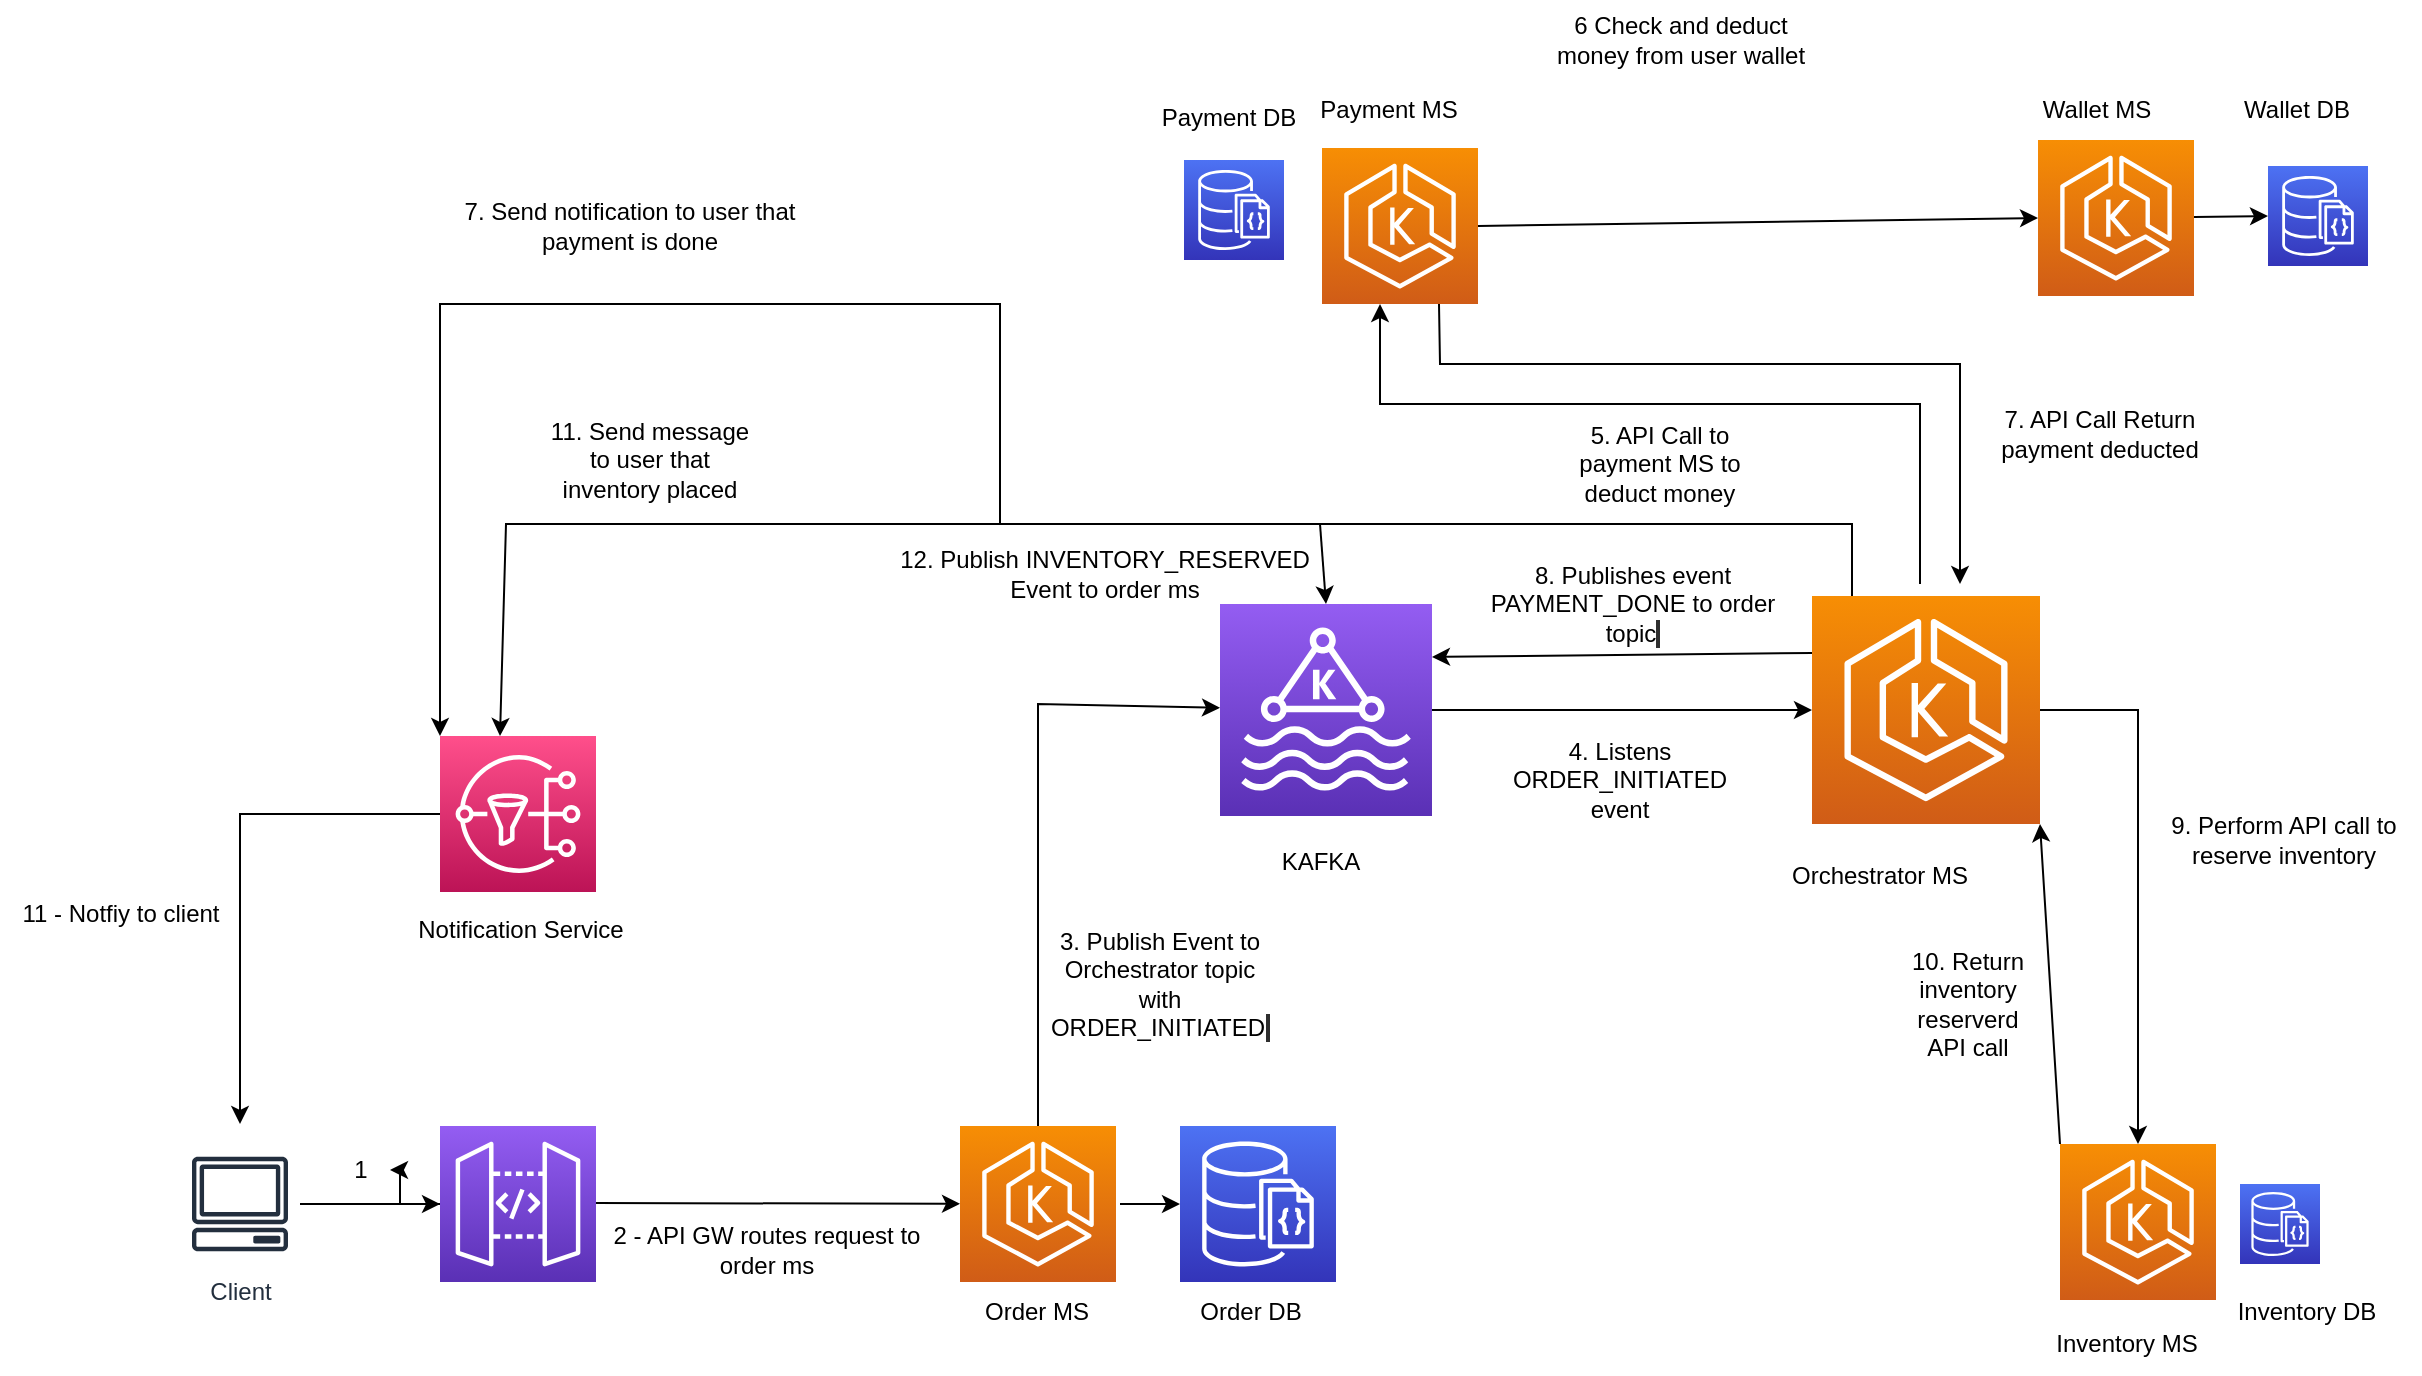 <mxfile version="22.1.2" type="device" pages="3">
  <diagram name="Success-Order" id="jOHrJ59w8RnciJAaAWkY">
    <mxGraphModel dx="1152" dy="1777" grid="1" gridSize="10" guides="1" tooltips="1" connect="1" arrows="1" fold="1" page="1" pageScale="1" pageWidth="850" pageHeight="1100" math="0" shadow="0">
      <root>
        <mxCell id="0" />
        <mxCell id="1" parent="0" />
        <mxCell id="bEi1gADJWJxezYP48ek6-1" value="Client" style="sketch=0;outlineConnect=0;fontColor=#232F3E;gradientColor=none;strokeColor=#232F3E;fillColor=#ffffff;dashed=0;verticalLabelPosition=bottom;verticalAlign=top;align=center;html=1;fontSize=12;fontStyle=0;aspect=fixed;shape=mxgraph.aws4.resourceIcon;resIcon=mxgraph.aws4.client;" parent="1" vertex="1">
          <mxGeometry x="110" y="180" width="60" height="60" as="geometry" />
        </mxCell>
        <mxCell id="bEi1gADJWJxezYP48ek6-2" value="" style="endArrow=classic;html=1;rounded=0;" parent="1" source="bEi1gADJWJxezYP48ek6-1" edge="1">
          <mxGeometry width="50" height="50" relative="1" as="geometry">
            <mxPoint x="400" y="270" as="sourcePoint" />
            <mxPoint x="240" y="210" as="targetPoint" />
          </mxGeometry>
        </mxCell>
        <mxCell id="5fn6qiYpGiU1aJGlurWJ-11" value="" style="edgeStyle=orthogonalEdgeStyle;rounded=0;orthogonalLoop=1;jettySize=auto;html=1;" parent="1" source="bEi1gADJWJxezYP48ek6-3" target="bEi1gADJWJxezYP48ek6-14" edge="1">
          <mxGeometry relative="1" as="geometry" />
        </mxCell>
        <mxCell id="bEi1gADJWJxezYP48ek6-3" value="" style="sketch=0;points=[[0,0,0],[0.25,0,0],[0.5,0,0],[0.75,0,0],[1,0,0],[0,1,0],[0.25,1,0],[0.5,1,0],[0.75,1,0],[1,1,0],[0,0.25,0],[0,0.5,0],[0,0.75,0],[1,0.25,0],[1,0.5,0],[1,0.75,0]];outlineConnect=0;fontColor=#232F3E;gradientColor=#945DF2;gradientDirection=north;fillColor=#5A30B5;strokeColor=#ffffff;dashed=0;verticalLabelPosition=bottom;verticalAlign=top;align=center;html=1;fontSize=12;fontStyle=0;aspect=fixed;shape=mxgraph.aws4.resourceIcon;resIcon=mxgraph.aws4.api_gateway;" parent="1" vertex="1">
          <mxGeometry x="240" y="171" width="78" height="78" as="geometry" />
        </mxCell>
        <mxCell id="bEi1gADJWJxezYP48ek6-4" value="" style="sketch=0;points=[[0,0,0],[0.25,0,0],[0.5,0,0],[0.75,0,0],[1,0,0],[0,1,0],[0.25,1,0],[0.5,1,0],[0.75,1,0],[1,1,0],[0,0.25,0],[0,0.5,0],[0,0.75,0],[1,0.25,0],[1,0.5,0],[1,0.75,0]];outlineConnect=0;fontColor=#232F3E;gradientColor=#F78E04;gradientDirection=north;fillColor=#D05C17;strokeColor=#ffffff;dashed=0;verticalLabelPosition=bottom;verticalAlign=top;align=center;html=1;fontSize=12;fontStyle=0;aspect=fixed;shape=mxgraph.aws4.resourceIcon;resIcon=mxgraph.aws4.eks;" parent="1" vertex="1">
          <mxGeometry x="500" y="171" width="78" height="78" as="geometry" />
        </mxCell>
        <mxCell id="bEi1gADJWJxezYP48ek6-5" value="Order MS" style="text;html=1;align=center;verticalAlign=middle;resizable=0;points=[];autosize=1;strokeColor=none;fillColor=none;" parent="1" vertex="1">
          <mxGeometry x="498" y="249" width="80" height="30" as="geometry" />
        </mxCell>
        <mxCell id="bEi1gADJWJxezYP48ek6-6" value="" style="endArrow=classic;html=1;rounded=0;" parent="1" target="bEi1gADJWJxezYP48ek6-4" edge="1">
          <mxGeometry width="50" height="50" relative="1" as="geometry">
            <mxPoint x="318" y="209.5" as="sourcePoint" />
            <mxPoint x="388" y="209.5" as="targetPoint" />
          </mxGeometry>
        </mxCell>
        <mxCell id="bEi1gADJWJxezYP48ek6-7" value="" style="sketch=0;points=[[0,0,0],[0.25,0,0],[0.5,0,0],[0.75,0,0],[1,0,0],[0,1,0],[0.25,1,0],[0.5,1,0],[0.75,1,0],[1,1,0],[0,0.25,0],[0,0.5,0],[0,0.75,0],[1,0.25,0],[1,0.5,0],[1,0.75,0]];outlineConnect=0;fontColor=#232F3E;gradientColor=#4D72F3;gradientDirection=north;fillColor=#3334B9;strokeColor=#ffffff;dashed=0;verticalLabelPosition=bottom;verticalAlign=top;align=center;html=1;fontSize=12;fontStyle=0;aspect=fixed;shape=mxgraph.aws4.resourceIcon;resIcon=mxgraph.aws4.documentdb_with_mongodb_compatibility;" parent="1" vertex="1">
          <mxGeometry x="610" y="171" width="78" height="78" as="geometry" />
        </mxCell>
        <mxCell id="bEi1gADJWJxezYP48ek6-8" value="Order DB" style="text;html=1;align=center;verticalAlign=middle;resizable=0;points=[];autosize=1;strokeColor=none;fillColor=none;" parent="1" vertex="1">
          <mxGeometry x="610" y="249" width="70" height="30" as="geometry" />
        </mxCell>
        <mxCell id="bEi1gADJWJxezYP48ek6-9" value="" style="endArrow=classic;html=1;rounded=0;" parent="1" edge="1">
          <mxGeometry width="50" height="50" relative="1" as="geometry">
            <mxPoint x="580" y="210" as="sourcePoint" />
            <mxPoint x="610" y="210" as="targetPoint" />
          </mxGeometry>
        </mxCell>
        <mxCell id="bEi1gADJWJxezYP48ek6-10" value="" style="sketch=0;points=[[0,0,0],[0.25,0,0],[0.5,0,0],[0.75,0,0],[1,0,0],[0,1,0],[0.25,1,0],[0.5,1,0],[0.75,1,0],[1,1,0],[0,0.25,0],[0,0.5,0],[0,0.75,0],[1,0.25,0],[1,0.5,0],[1,0.75,0]];outlineConnect=0;fontColor=#232F3E;gradientColor=#945DF2;gradientDirection=north;fillColor=#5A30B5;strokeColor=#ffffff;dashed=0;verticalLabelPosition=bottom;verticalAlign=top;align=center;html=1;fontSize=12;fontStyle=0;aspect=fixed;shape=mxgraph.aws4.resourceIcon;resIcon=mxgraph.aws4.managed_streaming_for_kafka;" parent="1" vertex="1">
          <mxGeometry x="630" y="-90" width="106" height="106" as="geometry" />
        </mxCell>
        <mxCell id="bEi1gADJWJxezYP48ek6-11" value="KAFKA" style="text;html=1;align=center;verticalAlign=middle;resizable=0;points=[];autosize=1;strokeColor=none;fillColor=none;" parent="1" vertex="1">
          <mxGeometry x="650" y="24" width="60" height="30" as="geometry" />
        </mxCell>
        <mxCell id="bEi1gADJWJxezYP48ek6-14" value="1" style="text;html=1;align=center;verticalAlign=middle;resizable=0;points=[];autosize=1;strokeColor=none;fillColor=none;" parent="1" vertex="1">
          <mxGeometry x="185" y="178" width="30" height="30" as="geometry" />
        </mxCell>
        <mxCell id="bEi1gADJWJxezYP48ek6-15" value="2 - API GW routes request to &lt;br&gt;order ms" style="text;html=1;align=center;verticalAlign=middle;resizable=0;points=[];autosize=1;strokeColor=none;fillColor=none;" parent="1" vertex="1">
          <mxGeometry x="313" y="213" width="180" height="40" as="geometry" />
        </mxCell>
        <mxCell id="bEi1gADJWJxezYP48ek6-16" value="" style="sketch=0;points=[[0,0,0],[0.25,0,0],[0.5,0,0],[0.75,0,0],[1,0,0],[0,1,0],[0.25,1,0],[0.5,1,0],[0.75,1,0],[1,1,0],[0,0.25,0],[0,0.5,0],[0,0.75,0],[1,0.25,0],[1,0.5,0],[1,0.75,0]];outlineConnect=0;fontColor=#232F3E;gradientColor=#F78E04;gradientDirection=north;fillColor=#D05C17;strokeColor=#ffffff;dashed=0;verticalLabelPosition=bottom;verticalAlign=top;align=center;html=1;fontSize=12;fontStyle=0;aspect=fixed;shape=mxgraph.aws4.resourceIcon;resIcon=mxgraph.aws4.eks;" parent="1" vertex="1">
          <mxGeometry x="681" y="-318" width="78" height="78" as="geometry" />
        </mxCell>
        <mxCell id="5fn6qiYpGiU1aJGlurWJ-5" value="Payment MS" style="text;html=1;align=center;verticalAlign=middle;resizable=0;points=[];autosize=1;strokeColor=none;fillColor=none;" parent="1" vertex="1">
          <mxGeometry x="669" y="-352" width="90" height="30" as="geometry" />
        </mxCell>
        <mxCell id="5fn6qiYpGiU1aJGlurWJ-6" value="" style="sketch=0;points=[[0,0,0],[0.25,0,0],[0.5,0,0],[0.75,0,0],[1,0,0],[0,1,0],[0.25,1,0],[0.5,1,0],[0.75,1,0],[1,1,0],[0,0.25,0],[0,0.5,0],[0,0.75,0],[1,0.25,0],[1,0.5,0],[1,0.75,0]];outlineConnect=0;fontColor=#232F3E;gradientColor=#4D72F3;gradientDirection=north;fillColor=#3334B9;strokeColor=#ffffff;dashed=0;verticalLabelPosition=bottom;verticalAlign=top;align=center;html=1;fontSize=12;fontStyle=0;aspect=fixed;shape=mxgraph.aws4.resourceIcon;resIcon=mxgraph.aws4.documentdb_with_mongodb_compatibility;" parent="1" vertex="1">
          <mxGeometry x="612" y="-312" width="50" height="50" as="geometry" />
        </mxCell>
        <mxCell id="5fn6qiYpGiU1aJGlurWJ-7" value="Payment DB" style="text;html=1;align=center;verticalAlign=middle;resizable=0;points=[];autosize=1;strokeColor=none;fillColor=none;" parent="1" vertex="1">
          <mxGeometry x="589" y="-348" width="90" height="30" as="geometry" />
        </mxCell>
        <mxCell id="5fn6qiYpGiU1aJGlurWJ-8" value="" style="sketch=0;points=[[0,0,0],[0.25,0,0],[0.5,0,0],[0.75,0,0],[1,0,0],[0,1,0],[0.25,1,0],[0.5,1,0],[0.75,1,0],[1,1,0],[0,0.25,0],[0,0.5,0],[0,0.75,0],[1,0.25,0],[1,0.5,0],[1,0.75,0]];outlineConnect=0;fontColor=#232F3E;gradientColor=#F78E04;gradientDirection=north;fillColor=#D05C17;strokeColor=#ffffff;dashed=0;verticalLabelPosition=bottom;verticalAlign=top;align=center;html=1;fontSize=12;fontStyle=0;aspect=fixed;shape=mxgraph.aws4.resourceIcon;resIcon=mxgraph.aws4.eks;" parent="1" vertex="1">
          <mxGeometry x="1039" y="-322" width="78" height="78" as="geometry" />
        </mxCell>
        <mxCell id="5fn6qiYpGiU1aJGlurWJ-9" value="" style="sketch=0;points=[[0,0,0],[0.25,0,0],[0.5,0,0],[0.75,0,0],[1,0,0],[0,1,0],[0.25,1,0],[0.5,1,0],[0.75,1,0],[1,1,0],[0,0.25,0],[0,0.5,0],[0,0.75,0],[1,0.25,0],[1,0.5,0],[1,0.75,0]];outlineConnect=0;fontColor=#232F3E;gradientColor=#4D72F3;gradientDirection=north;fillColor=#3334B9;strokeColor=#ffffff;dashed=0;verticalLabelPosition=bottom;verticalAlign=top;align=center;html=1;fontSize=12;fontStyle=0;aspect=fixed;shape=mxgraph.aws4.resourceIcon;resIcon=mxgraph.aws4.documentdb_with_mongodb_compatibility;" parent="1" vertex="1">
          <mxGeometry x="1154" y="-309" width="50" height="50" as="geometry" />
        </mxCell>
        <mxCell id="5fn6qiYpGiU1aJGlurWJ-10" value="Wallet MS" style="text;html=1;align=center;verticalAlign=middle;resizable=0;points=[];autosize=1;strokeColor=none;fillColor=none;" parent="1" vertex="1">
          <mxGeometry x="1028" y="-352" width="80" height="30" as="geometry" />
        </mxCell>
        <mxCell id="5fn6qiYpGiU1aJGlurWJ-13" value="Wallet DB" style="text;html=1;align=center;verticalAlign=middle;resizable=0;points=[];autosize=1;strokeColor=none;fillColor=none;" parent="1" vertex="1">
          <mxGeometry x="1128" y="-352" width="80" height="30" as="geometry" />
        </mxCell>
        <mxCell id="5fn6qiYpGiU1aJGlurWJ-14" value="" style="endArrow=classic;html=1;rounded=0;entryX=0;entryY=0.5;entryDx=0;entryDy=0;entryPerimeter=0;" parent="1" source="5fn6qiYpGiU1aJGlurWJ-8" target="5fn6qiYpGiU1aJGlurWJ-9" edge="1">
          <mxGeometry width="50" height="50" relative="1" as="geometry">
            <mxPoint x="664" y="-121" as="sourcePoint" />
            <mxPoint x="634" y="-60" as="targetPoint" />
            <Array as="points" />
          </mxGeometry>
        </mxCell>
        <mxCell id="5fn6qiYpGiU1aJGlurWJ-15" value="6 Check and deduct &lt;br&gt;money from user wallet" style="text;html=1;align=center;verticalAlign=middle;resizable=0;points=[];autosize=1;strokeColor=none;fillColor=none;" parent="1" vertex="1">
          <mxGeometry x="785" y="-392" width="150" height="40" as="geometry" />
        </mxCell>
        <mxCell id="5fn6qiYpGiU1aJGlurWJ-21" value="" style="sketch=0;points=[[0,0,0],[0.25,0,0],[0.5,0,0],[0.75,0,0],[1,0,0],[0,1,0],[0.25,1,0],[0.5,1,0],[0.75,1,0],[1,1,0],[0,0.25,0],[0,0.5,0],[0,0.75,0],[1,0.25,0],[1,0.5,0],[1,0.75,0]];outlineConnect=0;fontColor=#232F3E;gradientColor=#F78E04;gradientDirection=north;fillColor=#D05C17;strokeColor=#ffffff;dashed=0;verticalLabelPosition=bottom;verticalAlign=top;align=center;html=1;fontSize=12;fontStyle=0;aspect=fixed;shape=mxgraph.aws4.resourceIcon;resIcon=mxgraph.aws4.eks;" parent="1" vertex="1">
          <mxGeometry x="1050" y="180" width="78" height="78" as="geometry" />
        </mxCell>
        <mxCell id="5fn6qiYpGiU1aJGlurWJ-22" value="" style="sketch=0;points=[[0,0,0],[0.25,0,0],[0.5,0,0],[0.75,0,0],[1,0,0],[0,1,0],[0.25,1,0],[0.5,1,0],[0.75,1,0],[1,1,0],[0,0.25,0],[0,0.5,0],[0,0.75,0],[1,0.25,0],[1,0.5,0],[1,0.75,0]];outlineConnect=0;fontColor=#232F3E;gradientColor=#4D72F3;gradientDirection=north;fillColor=#3334B9;strokeColor=#ffffff;dashed=0;verticalLabelPosition=bottom;verticalAlign=top;align=center;html=1;fontSize=12;fontStyle=0;aspect=fixed;shape=mxgraph.aws4.resourceIcon;resIcon=mxgraph.aws4.documentdb_with_mongodb_compatibility;" parent="1" vertex="1">
          <mxGeometry x="1140" y="200" width="40" height="40" as="geometry" />
        </mxCell>
        <mxCell id="5fn6qiYpGiU1aJGlurWJ-23" value="Inventory MS" style="text;html=1;align=center;verticalAlign=middle;resizable=0;points=[];autosize=1;strokeColor=none;fillColor=none;" parent="1" vertex="1">
          <mxGeometry x="1038" y="265" width="90" height="30" as="geometry" />
        </mxCell>
        <mxCell id="5fn6qiYpGiU1aJGlurWJ-24" value="Inventory DB" style="text;html=1;align=center;verticalAlign=middle;resizable=0;points=[];autosize=1;strokeColor=none;fillColor=none;" parent="1" vertex="1">
          <mxGeometry x="1128" y="249" width="90" height="30" as="geometry" />
        </mxCell>
        <mxCell id="5fn6qiYpGiU1aJGlurWJ-29" value="" style="endArrow=classic;html=1;rounded=0;exitX=0.5;exitY=0;exitDx=0;exitDy=0;exitPerimeter=0;" parent="1" source="bEi1gADJWJxezYP48ek6-4" target="bEi1gADJWJxezYP48ek6-10" edge="1">
          <mxGeometry width="50" height="50" relative="1" as="geometry">
            <mxPoint x="560" y="150" as="sourcePoint" />
            <mxPoint x="900" y="210" as="targetPoint" />
            <Array as="points">
              <mxPoint x="539" y="150" />
              <mxPoint x="539" y="-40" />
            </Array>
          </mxGeometry>
        </mxCell>
        <mxCell id="5fn6qiYpGiU1aJGlurWJ-33" value="" style="sketch=0;points=[[0,0,0],[0.25,0,0],[0.5,0,0],[0.75,0,0],[1,0,0],[0,1,0],[0.25,1,0],[0.5,1,0],[0.75,1,0],[1,1,0],[0,0.25,0],[0,0.5,0],[0,0.75,0],[1,0.25,0],[1,0.5,0],[1,0.75,0]];outlineConnect=0;fontColor=#232F3E;gradientColor=#FF4F8B;gradientDirection=north;fillColor=#BC1356;strokeColor=#ffffff;dashed=0;verticalLabelPosition=bottom;verticalAlign=top;align=center;html=1;fontSize=12;fontStyle=0;aspect=fixed;shape=mxgraph.aws4.resourceIcon;resIcon=mxgraph.aws4.sns;" parent="1" vertex="1">
          <mxGeometry x="240" y="-24" width="78" height="78" as="geometry" />
        </mxCell>
        <mxCell id="5fn6qiYpGiU1aJGlurWJ-34" value="Notification Service" style="text;html=1;align=center;verticalAlign=middle;resizable=0;points=[];autosize=1;strokeColor=none;fillColor=none;" parent="1" vertex="1">
          <mxGeometry x="215" y="58" width="130" height="30" as="geometry" />
        </mxCell>
        <mxCell id="5fn6qiYpGiU1aJGlurWJ-37" value="" style="endArrow=classic;html=1;rounded=0;exitX=0;exitY=0.5;exitDx=0;exitDy=0;exitPerimeter=0;" parent="1" source="5fn6qiYpGiU1aJGlurWJ-33" edge="1">
          <mxGeometry width="50" height="50" relative="1" as="geometry">
            <mxPoint x="140" y="10" as="sourcePoint" />
            <mxPoint x="140" y="170" as="targetPoint" />
            <Array as="points">
              <mxPoint x="140" y="15" />
            </Array>
          </mxGeometry>
        </mxCell>
        <mxCell id="5fn6qiYpGiU1aJGlurWJ-38" value="11 - Notfiy to client&lt;br&gt;" style="text;html=1;align=center;verticalAlign=middle;resizable=0;points=[];autosize=1;strokeColor=none;fillColor=none;" parent="1" vertex="1">
          <mxGeometry x="20" y="50" width="120" height="30" as="geometry" />
        </mxCell>
        <mxCell id="x4DwQbZfBk4stiQnrzmI-3" value="" style="sketch=0;points=[[0,0,0],[0.25,0,0],[0.5,0,0],[0.75,0,0],[1,0,0],[0,1,0],[0.25,1,0],[0.5,1,0],[0.75,1,0],[1,1,0],[0,0.25,0],[0,0.5,0],[0,0.75,0],[1,0.25,0],[1,0.5,0],[1,0.75,0]];outlineConnect=0;fontColor=#232F3E;gradientColor=#F78E04;gradientDirection=north;fillColor=#D05C17;strokeColor=#ffffff;dashed=0;verticalLabelPosition=bottom;verticalAlign=top;align=center;html=1;fontSize=12;fontStyle=0;aspect=fixed;shape=mxgraph.aws4.resourceIcon;resIcon=mxgraph.aws4.eks;" vertex="1" parent="1">
          <mxGeometry x="926" y="-94" width="114" height="114" as="geometry" />
        </mxCell>
        <mxCell id="x4DwQbZfBk4stiQnrzmI-4" value="Orchestrator MS" style="text;html=1;strokeColor=none;fillColor=none;align=center;verticalAlign=middle;whiteSpace=wrap;rounded=0;" vertex="1" parent="1">
          <mxGeometry x="910" y="30" width="100" height="32" as="geometry" />
        </mxCell>
        <mxCell id="x4DwQbZfBk4stiQnrzmI-5" value="3. Publish Event to Orchestrator topic with ORDER_INITIATED&lt;span style=&quot;background-color:#2f2f2f;padding:0px 0px 0px 2px;&quot;&gt;&lt;/span&gt;" style="text;html=1;strokeColor=none;fillColor=none;align=center;verticalAlign=middle;whiteSpace=wrap;rounded=0;" vertex="1" parent="1">
          <mxGeometry x="540" y="70" width="120" height="60" as="geometry" />
        </mxCell>
        <mxCell id="xbSgMx-EkD6geYAjIFCi-1" value="4. Listens ORDER_INITIATED event" style="text;html=1;strokeColor=none;fillColor=none;align=center;verticalAlign=middle;whiteSpace=wrap;rounded=0;" vertex="1" parent="1">
          <mxGeometry x="800" y="-17" width="60" height="30" as="geometry" />
        </mxCell>
        <mxCell id="xbSgMx-EkD6geYAjIFCi-2" value="" style="endArrow=classic;html=1;rounded=0;entryX=0;entryY=0.5;entryDx=0;entryDy=0;entryPerimeter=0;exitX=1;exitY=0.5;exitDx=0;exitDy=0;exitPerimeter=0;" edge="1" parent="1" source="bEi1gADJWJxezYP48ek6-10" target="x4DwQbZfBk4stiQnrzmI-3">
          <mxGeometry width="50" height="50" relative="1" as="geometry">
            <mxPoint x="670" y="80" as="sourcePoint" />
            <mxPoint x="720" y="30" as="targetPoint" />
          </mxGeometry>
        </mxCell>
        <mxCell id="Rw8sxvlpLUgVmBbJAqTi-1" value="" style="endArrow=classic;html=1;rounded=0;entryX=0.5;entryY=1;entryDx=0;entryDy=0;entryPerimeter=0;" edge="1" parent="1">
          <mxGeometry width="50" height="50" relative="1" as="geometry">
            <mxPoint x="980" y="-100" as="sourcePoint" />
            <mxPoint x="710" y="-240" as="targetPoint" />
            <Array as="points">
              <mxPoint x="980" y="-190" />
              <mxPoint x="710" y="-190" />
            </Array>
          </mxGeometry>
        </mxCell>
        <mxCell id="Rw8sxvlpLUgVmBbJAqTi-2" value="5. API Call to payment MS to deduct money" style="text;html=1;strokeColor=none;fillColor=none;align=center;verticalAlign=middle;whiteSpace=wrap;rounded=0;" vertex="1" parent="1">
          <mxGeometry x="790" y="-180" width="120" height="40" as="geometry" />
        </mxCell>
        <mxCell id="Rw8sxvlpLUgVmBbJAqTi-3" value="" style="endArrow=classic;html=1;rounded=0;entryX=0;entryY=0.5;entryDx=0;entryDy=0;entryPerimeter=0;exitX=1;exitY=0.5;exitDx=0;exitDy=0;exitPerimeter=0;" edge="1" parent="1" source="bEi1gADJWJxezYP48ek6-16" target="5fn6qiYpGiU1aJGlurWJ-8">
          <mxGeometry width="50" height="50" relative="1" as="geometry">
            <mxPoint x="670" y="-50" as="sourcePoint" />
            <mxPoint x="720" y="-100" as="targetPoint" />
          </mxGeometry>
        </mxCell>
        <mxCell id="Rw8sxvlpLUgVmBbJAqTi-4" value="" style="endArrow=classic;html=1;rounded=0;exitX=0.75;exitY=1;exitDx=0;exitDy=0;exitPerimeter=0;" edge="1" parent="1" source="bEi1gADJWJxezYP48ek6-16">
          <mxGeometry width="50" height="50" relative="1" as="geometry">
            <mxPoint x="670" y="-50" as="sourcePoint" />
            <mxPoint x="1000" y="-100" as="targetPoint" />
            <Array as="points">
              <mxPoint x="740" y="-210" />
              <mxPoint x="1000" y="-210" />
            </Array>
          </mxGeometry>
        </mxCell>
        <mxCell id="Rw8sxvlpLUgVmBbJAqTi-5" value="7. API Call Return payment deducted" style="text;html=1;strokeColor=none;fillColor=none;align=center;verticalAlign=middle;whiteSpace=wrap;rounded=0;" vertex="1" parent="1">
          <mxGeometry x="1010" y="-190" width="120" height="30" as="geometry" />
        </mxCell>
        <mxCell id="Rw8sxvlpLUgVmBbJAqTi-6" value="" style="endArrow=classic;html=1;rounded=0;exitX=0;exitY=0.25;exitDx=0;exitDy=0;exitPerimeter=0;entryX=1;entryY=0.25;entryDx=0;entryDy=0;entryPerimeter=0;" edge="1" parent="1" source="x4DwQbZfBk4stiQnrzmI-3" target="bEi1gADJWJxezYP48ek6-10">
          <mxGeometry width="50" height="50" relative="1" as="geometry">
            <mxPoint x="670" y="-50" as="sourcePoint" />
            <mxPoint x="720" y="-100" as="targetPoint" />
          </mxGeometry>
        </mxCell>
        <mxCell id="Rw8sxvlpLUgVmBbJAqTi-7" value="8. Publishes event PAYMENT_DONE to order topic&lt;span style=&quot;background-color:#2f2f2f;padding:0px 0px 0px 2px;&quot;&gt;&lt;/span&gt;" style="text;html=1;strokeColor=none;fillColor=none;align=center;verticalAlign=middle;whiteSpace=wrap;rounded=0;" vertex="1" parent="1">
          <mxGeometry x="751" y="-110" width="171" height="40" as="geometry" />
        </mxCell>
        <mxCell id="Rw8sxvlpLUgVmBbJAqTi-8" value="" style="endArrow=classic;html=1;rounded=0;entryX=0.5;entryY=0;entryDx=0;entryDy=0;entryPerimeter=0;exitX=1;exitY=0.5;exitDx=0;exitDy=0;exitPerimeter=0;" edge="1" parent="1" source="x4DwQbZfBk4stiQnrzmI-3" target="5fn6qiYpGiU1aJGlurWJ-21">
          <mxGeometry width="50" height="50" relative="1" as="geometry">
            <mxPoint x="670" y="-50" as="sourcePoint" />
            <mxPoint x="720" y="-100" as="targetPoint" />
            <Array as="points">
              <mxPoint x="1089" y="-37" />
            </Array>
          </mxGeometry>
        </mxCell>
        <mxCell id="Rw8sxvlpLUgVmBbJAqTi-9" value="9. Perform API call to reserve inventory" style="text;html=1;strokeColor=none;fillColor=none;align=center;verticalAlign=middle;whiteSpace=wrap;rounded=0;" vertex="1" parent="1">
          <mxGeometry x="1094" y="16" width="136" height="24" as="geometry" />
        </mxCell>
        <mxCell id="Rw8sxvlpLUgVmBbJAqTi-10" value="" style="endArrow=classic;html=1;rounded=0;entryX=1;entryY=1;entryDx=0;entryDy=0;entryPerimeter=0;exitX=0;exitY=0;exitDx=0;exitDy=0;exitPerimeter=0;" edge="1" parent="1" source="5fn6qiYpGiU1aJGlurWJ-21" target="x4DwQbZfBk4stiQnrzmI-3">
          <mxGeometry width="50" height="50" relative="1" as="geometry">
            <mxPoint x="670" y="80" as="sourcePoint" />
            <mxPoint x="720" y="30" as="targetPoint" />
          </mxGeometry>
        </mxCell>
        <mxCell id="Rw8sxvlpLUgVmBbJAqTi-11" value="10. Return inventory reserverd API call" style="text;html=1;strokeColor=none;fillColor=none;align=center;verticalAlign=middle;whiteSpace=wrap;rounded=0;" vertex="1" parent="1">
          <mxGeometry x="968" y="90" width="72" height="40" as="geometry" />
        </mxCell>
        <mxCell id="Rw8sxvlpLUgVmBbJAqTi-12" value="" style="endArrow=classic;html=1;rounded=0;entryX=0.5;entryY=0;entryDx=0;entryDy=0;entryPerimeter=0;" edge="1" parent="1">
          <mxGeometry width="50" height="50" relative="1" as="geometry">
            <mxPoint x="946" y="-94" as="sourcePoint" />
            <mxPoint x="270" y="-24" as="targetPoint" />
            <Array as="points">
              <mxPoint x="946" y="-130" />
              <mxPoint x="273" y="-130" />
            </Array>
          </mxGeometry>
        </mxCell>
        <mxCell id="Rw8sxvlpLUgVmBbJAqTi-13" value="11. Send message to user that inventory placed" style="text;html=1;strokeColor=none;fillColor=none;align=center;verticalAlign=middle;whiteSpace=wrap;rounded=0;" vertex="1" parent="1">
          <mxGeometry x="290" y="-175" width="110" height="25" as="geometry" />
        </mxCell>
        <mxCell id="Rw8sxvlpLUgVmBbJAqTi-14" value="" style="endArrow=classic;html=1;rounded=0;entryX=0.5;entryY=0;entryDx=0;entryDy=0;entryPerimeter=0;" edge="1" parent="1" target="bEi1gADJWJxezYP48ek6-10">
          <mxGeometry width="50" height="50" relative="1" as="geometry">
            <mxPoint x="680" y="-130" as="sourcePoint" />
            <mxPoint x="720" y="-100" as="targetPoint" />
          </mxGeometry>
        </mxCell>
        <mxCell id="Rw8sxvlpLUgVmBbJAqTi-16" value="12. Publish INVENTORY_RESERVED Event to order ms" style="text;html=1;strokeColor=none;fillColor=none;align=center;verticalAlign=middle;whiteSpace=wrap;rounded=0;" vertex="1" parent="1">
          <mxGeometry x="468" y="-120" width="209" height="30" as="geometry" />
        </mxCell>
        <mxCell id="Rw8sxvlpLUgVmBbJAqTi-17" value="" style="endArrow=classic;html=1;rounded=0;entryX=0;entryY=0;entryDx=0;entryDy=0;entryPerimeter=0;" edge="1" parent="1" target="5fn6qiYpGiU1aJGlurWJ-33">
          <mxGeometry width="50" height="50" relative="1" as="geometry">
            <mxPoint x="520" y="-130" as="sourcePoint" />
            <mxPoint x="240" y="-240" as="targetPoint" />
            <Array as="points">
              <mxPoint x="520" y="-240" />
              <mxPoint x="240" y="-240" />
            </Array>
          </mxGeometry>
        </mxCell>
        <mxCell id="Rw8sxvlpLUgVmBbJAqTi-18" value="7. Send notification to user that payment is done" style="text;html=1;strokeColor=none;fillColor=none;align=center;verticalAlign=middle;whiteSpace=wrap;rounded=0;" vertex="1" parent="1">
          <mxGeometry x="240" y="-289" width="190" height="19" as="geometry" />
        </mxCell>
      </root>
    </mxGraphModel>
  </diagram>
  <diagram id="3eZo6JG8NpKzH0ZA-8li" name="Insufficient_Fund">
    <mxGraphModel dx="1152" dy="1777" grid="1" gridSize="10" guides="1" tooltips="1" connect="1" arrows="1" fold="1" page="1" pageScale="1" pageWidth="850" pageHeight="1100" math="0" shadow="0">
      <root>
        <mxCell id="0" />
        <mxCell id="1" parent="0" />
        <mxCell id="q1lHtOcSVuXNYZ5RDWTz-1" value="Client" style="outlineConnect=0;fontColor=#232F3E;gradientColor=none;strokeColor=#232F3E;fillColor=#ffffff;dashed=0;verticalLabelPosition=bottom;verticalAlign=top;align=center;html=1;fontSize=12;fontStyle=0;aspect=fixed;shape=mxgraph.aws4.resourceIcon;resIcon=mxgraph.aws4.client;rounded=1;" parent="1" vertex="1">
          <mxGeometry x="110" y="180" width="60" height="60" as="geometry" />
        </mxCell>
        <mxCell id="q1lHtOcSVuXNYZ5RDWTz-2" value="" style="endArrow=classic;html=1;rounded=1;" parent="1" source="q1lHtOcSVuXNYZ5RDWTz-1" edge="1">
          <mxGeometry width="50" height="50" relative="1" as="geometry">
            <mxPoint x="400" y="270" as="sourcePoint" />
            <mxPoint x="240" y="210" as="targetPoint" />
          </mxGeometry>
        </mxCell>
        <mxCell id="q1lHtOcSVuXNYZ5RDWTz-3" value="" style="edgeStyle=orthogonalEdgeStyle;rounded=1;orthogonalLoop=1;jettySize=auto;html=1;" parent="1" source="q1lHtOcSVuXNYZ5RDWTz-4" target="q1lHtOcSVuXNYZ5RDWTz-15" edge="1">
          <mxGeometry relative="1" as="geometry" />
        </mxCell>
        <mxCell id="q1lHtOcSVuXNYZ5RDWTz-4" value="" style="points=[[0,0,0],[0.25,0,0],[0.5,0,0],[0.75,0,0],[1,0,0],[0,1,0],[0.25,1,0],[0.5,1,0],[0.75,1,0],[1,1,0],[0,0.25,0],[0,0.5,0],[0,0.75,0],[1,0.25,0],[1,0.5,0],[1,0.75,0]];outlineConnect=0;fontColor=#232F3E;gradientColor=#945DF2;gradientDirection=north;fillColor=#5A30B5;strokeColor=#ffffff;dashed=0;verticalLabelPosition=bottom;verticalAlign=top;align=center;html=1;fontSize=12;fontStyle=0;aspect=fixed;shape=mxgraph.aws4.resourceIcon;resIcon=mxgraph.aws4.api_gateway;rounded=1;" parent="1" vertex="1">
          <mxGeometry x="240" y="171" width="78" height="78" as="geometry" />
        </mxCell>
        <mxCell id="q1lHtOcSVuXNYZ5RDWTz-5" value="" style="points=[[0,0,0],[0.25,0,0],[0.5,0,0],[0.75,0,0],[1,0,0],[0,1,0],[0.25,1,0],[0.5,1,0],[0.75,1,0],[1,1,0],[0,0.25,0],[0,0.5,0],[0,0.75,0],[1,0.25,0],[1,0.5,0],[1,0.75,0]];outlineConnect=0;fontColor=#232F3E;gradientColor=#F78E04;gradientDirection=north;fillColor=#D05C17;strokeColor=#ffffff;dashed=0;verticalLabelPosition=bottom;verticalAlign=top;align=center;html=1;fontSize=12;fontStyle=0;aspect=fixed;shape=mxgraph.aws4.resourceIcon;resIcon=mxgraph.aws4.eks;rounded=1;" parent="1" vertex="1">
          <mxGeometry x="500" y="171" width="78" height="78" as="geometry" />
        </mxCell>
        <mxCell id="q1lHtOcSVuXNYZ5RDWTz-6" value="Order MS" style="text;html=1;align=center;verticalAlign=middle;resizable=0;points=[];autosize=1;strokeColor=none;fillColor=none;rounded=1;" parent="1" vertex="1">
          <mxGeometry x="498" y="249" width="80" height="30" as="geometry" />
        </mxCell>
        <mxCell id="q1lHtOcSVuXNYZ5RDWTz-7" value="" style="endArrow=classic;html=1;rounded=1;" parent="1" target="q1lHtOcSVuXNYZ5RDWTz-5" edge="1">
          <mxGeometry width="50" height="50" relative="1" as="geometry">
            <mxPoint x="318" y="209.5" as="sourcePoint" />
            <mxPoint x="388" y="209.5" as="targetPoint" />
          </mxGeometry>
        </mxCell>
        <mxCell id="q1lHtOcSVuXNYZ5RDWTz-8" value="" style="points=[[0,0,0],[0.25,0,0],[0.5,0,0],[0.75,0,0],[1,0,0],[0,1,0],[0.25,1,0],[0.5,1,0],[0.75,1,0],[1,1,0],[0,0.25,0],[0,0.5,0],[0,0.75,0],[1,0.25,0],[1,0.5,0],[1,0.75,0]];outlineConnect=0;fontColor=#232F3E;gradientColor=#4D72F3;gradientDirection=north;fillColor=#3334B9;strokeColor=#ffffff;dashed=0;verticalLabelPosition=bottom;verticalAlign=top;align=center;html=1;fontSize=12;fontStyle=0;aspect=fixed;shape=mxgraph.aws4.resourceIcon;resIcon=mxgraph.aws4.documentdb_with_mongodb_compatibility;rounded=1;" parent="1" vertex="1">
          <mxGeometry x="610" y="171" width="78" height="78" as="geometry" />
        </mxCell>
        <mxCell id="q1lHtOcSVuXNYZ5RDWTz-9" value="Order DB" style="text;html=1;align=center;verticalAlign=middle;resizable=0;points=[];autosize=1;strokeColor=none;fillColor=none;rounded=1;" parent="1" vertex="1">
          <mxGeometry x="610" y="249" width="70" height="30" as="geometry" />
        </mxCell>
        <mxCell id="q1lHtOcSVuXNYZ5RDWTz-10" value="" style="endArrow=classic;html=1;rounded=1;" parent="1" edge="1">
          <mxGeometry width="50" height="50" relative="1" as="geometry">
            <mxPoint x="580" y="210" as="sourcePoint" />
            <mxPoint x="610" y="210" as="targetPoint" />
          </mxGeometry>
        </mxCell>
        <mxCell id="q1lHtOcSVuXNYZ5RDWTz-11" value="" style="points=[[0,0,0],[0.25,0,0],[0.5,0,0],[0.75,0,0],[1,0,0],[0,1,0],[0.25,1,0],[0.5,1,0],[0.75,1,0],[1,1,0],[0,0.25,0],[0,0.5,0],[0,0.75,0],[1,0.25,0],[1,0.5,0],[1,0.75,0]];outlineConnect=0;fontColor=#232F3E;gradientColor=#945DF2;gradientDirection=north;fillColor=#5A30B5;strokeColor=#ffffff;dashed=0;verticalLabelPosition=bottom;verticalAlign=top;align=center;html=1;fontSize=12;fontStyle=0;aspect=fixed;shape=mxgraph.aws4.resourceIcon;resIcon=mxgraph.aws4.managed_streaming_for_kafka;rounded=1;" parent="1" vertex="1">
          <mxGeometry x="910" y="155" width="110" height="110" as="geometry" />
        </mxCell>
        <mxCell id="q1lHtOcSVuXNYZ5RDWTz-12" value="KAFKA" style="text;html=1;align=center;verticalAlign=middle;resizable=0;points=[];autosize=1;strokeColor=none;fillColor=none;rounded=1;" parent="1" vertex="1">
          <mxGeometry x="935" y="265" width="60" height="30" as="geometry" />
        </mxCell>
        <mxCell id="q1lHtOcSVuXNYZ5RDWTz-13" value="" style="endArrow=classic;html=1;rounded=1;exitX=0.538;exitY=1.067;exitDx=0;exitDy=0;exitPerimeter=0;" parent="1" source="q1lHtOcSVuXNYZ5RDWTz-6" edge="1">
          <mxGeometry width="50" height="50" relative="1" as="geometry">
            <mxPoint x="540" y="295" as="sourcePoint" />
            <mxPoint x="920" y="281" as="targetPoint" />
            <Array as="points">
              <mxPoint x="540" y="310" />
              <mxPoint x="920" y="310" />
            </Array>
          </mxGeometry>
        </mxCell>
        <mxCell id="q1lHtOcSVuXNYZ5RDWTz-14" value="&amp;nbsp;3 - Publishes&amp;nbsp;orderInitiated&amp;nbsp; event" style="text;html=1;align=center;verticalAlign=middle;resizable=0;points=[];autosize=1;strokeColor=none;fillColor=none;rounded=1;" parent="1" vertex="1">
          <mxGeometry x="615" y="308" width="210" height="30" as="geometry" />
        </mxCell>
        <mxCell id="q1lHtOcSVuXNYZ5RDWTz-15" value="1" style="text;html=1;align=center;verticalAlign=middle;resizable=0;points=[];autosize=1;strokeColor=none;fillColor=none;rounded=1;" parent="1" vertex="1">
          <mxGeometry x="185" y="178" width="30" height="30" as="geometry" />
        </mxCell>
        <mxCell id="q1lHtOcSVuXNYZ5RDWTz-16" value="2 - API GW routes request to &lt;br&gt;order ms" style="text;html=1;align=center;verticalAlign=middle;resizable=0;points=[];autosize=1;strokeColor=none;fillColor=none;rounded=1;" parent="1" vertex="1">
          <mxGeometry x="313" y="213" width="180" height="40" as="geometry" />
        </mxCell>
        <mxCell id="q1lHtOcSVuXNYZ5RDWTz-17" value="" style="points=[[0,0,0],[0.25,0,0],[0.5,0,0],[0.75,0,0],[1,0,0],[0,1,0],[0.25,1,0],[0.5,1,0],[0.75,1,0],[1,1,0],[0,0.25,0],[0,0.5,0],[0,0.75,0],[1,0.25,0],[1,0.5,0],[1,0.75,0]];outlineConnect=0;fontColor=#232F3E;gradientColor=#F78E04;gradientDirection=north;fillColor=#D05C17;strokeColor=#ffffff;dashed=0;verticalLabelPosition=bottom;verticalAlign=top;align=center;html=1;fontSize=12;fontStyle=0;aspect=fixed;shape=mxgraph.aws4.resourceIcon;resIcon=mxgraph.aws4.eks;rounded=1;" parent="1" vertex="1">
          <mxGeometry x="510" y="-40" width="78" height="78" as="geometry" />
        </mxCell>
        <mxCell id="q1lHtOcSVuXNYZ5RDWTz-18" value="" style="endArrow=classic;html=1;rounded=1;" parent="1" edge="1">
          <mxGeometry width="50" height="50" relative="1" as="geometry">
            <mxPoint x="960" y="160" as="sourcePoint" />
            <mxPoint x="540" y="60" as="targetPoint" />
            <Array as="points">
              <mxPoint x="960" y="80" />
              <mxPoint x="540" y="80" />
              <mxPoint x="540" y="60" />
            </Array>
          </mxGeometry>
        </mxCell>
        <mxCell id="q1lHtOcSVuXNYZ5RDWTz-19" value="&amp;nbsp;4 - Listens orderInitiated&amp;nbsp; event" style="text;html=1;align=center;verticalAlign=middle;resizable=0;points=[];autosize=1;strokeColor=none;fillColor=none;rounded=1;" parent="1" vertex="1">
          <mxGeometry x="694" y="50" width="190" height="30" as="geometry" />
        </mxCell>
        <mxCell id="q1lHtOcSVuXNYZ5RDWTz-20" value="Payment MS" style="text;html=1;align=center;verticalAlign=middle;resizable=0;points=[];autosize=1;strokeColor=none;fillColor=none;rounded=1;" parent="1" vertex="1">
          <mxGeometry x="504" y="38" width="90" height="30" as="geometry" />
        </mxCell>
        <mxCell id="q1lHtOcSVuXNYZ5RDWTz-21" value="" style="points=[[0,0,0],[0.25,0,0],[0.5,0,0],[0.75,0,0],[1,0,0],[0,1,0],[0.25,1,0],[0.5,1,0],[0.75,1,0],[1,1,0],[0,0.25,0],[0,0.5,0],[0,0.75,0],[1,0.25,0],[1,0.5,0],[1,0.75,0]];outlineConnect=0;fontColor=#232F3E;gradientColor=#4D72F3;gradientDirection=north;fillColor=#3334B9;strokeColor=#ffffff;dashed=0;verticalLabelPosition=bottom;verticalAlign=top;align=center;html=1;fontSize=12;fontStyle=0;aspect=fixed;shape=mxgraph.aws4.resourceIcon;resIcon=mxgraph.aws4.documentdb_with_mongodb_compatibility;rounded=1;" parent="1" vertex="1">
          <mxGeometry x="595" y="-40" width="50" height="50" as="geometry" />
        </mxCell>
        <mxCell id="q1lHtOcSVuXNYZ5RDWTz-22" value="Payment DB" style="text;html=1;align=center;verticalAlign=middle;resizable=0;points=[];autosize=1;strokeColor=none;fillColor=none;rounded=1;" parent="1" vertex="1">
          <mxGeometry x="585" y="8" width="90" height="30" as="geometry" />
        </mxCell>
        <mxCell id="q1lHtOcSVuXNYZ5RDWTz-23" value="" style="points=[[0,0,0],[0.25,0,0],[0.5,0,0],[0.75,0,0],[1,0,0],[0,1,0],[0.25,1,0],[0.5,1,0],[0.75,1,0],[1,1,0],[0,0.25,0],[0,0.5,0],[0,0.75,0],[1,0.25,0],[1,0.5,0],[1,0.75,0]];outlineConnect=0;fontColor=#232F3E;gradientColor=#F78E04;gradientDirection=north;fillColor=#D05C17;strokeColor=#ffffff;dashed=0;verticalLabelPosition=bottom;verticalAlign=top;align=center;html=1;fontSize=12;fontStyle=0;aspect=fixed;shape=mxgraph.aws4.resourceIcon;resIcon=mxgraph.aws4.eks;rounded=1;" parent="1" vertex="1">
          <mxGeometry x="511" y="-174" width="78" height="78" as="geometry" />
        </mxCell>
        <mxCell id="q1lHtOcSVuXNYZ5RDWTz-24" value="" style="points=[[0,0,0],[0.25,0,0],[0.5,0,0],[0.75,0,0],[1,0,0],[0,1,0],[0.25,1,0],[0.5,1,0],[0.75,1,0],[1,1,0],[0,0.25,0],[0,0.5,0],[0,0.75,0],[1,0.25,0],[1,0.5,0],[1,0.75,0]];outlineConnect=0;fontColor=#232F3E;gradientColor=#4D72F3;gradientDirection=north;fillColor=#3334B9;strokeColor=#ffffff;dashed=0;verticalLabelPosition=bottom;verticalAlign=top;align=center;html=1;fontSize=12;fontStyle=0;aspect=fixed;shape=mxgraph.aws4.resourceIcon;resIcon=mxgraph.aws4.documentdb_with_mongodb_compatibility;rounded=1;" parent="1" vertex="1">
          <mxGeometry x="610" y="-160" width="50" height="50" as="geometry" />
        </mxCell>
        <mxCell id="q1lHtOcSVuXNYZ5RDWTz-25" value="Wallet MS" style="text;html=1;align=center;verticalAlign=middle;resizable=0;points=[];autosize=1;strokeColor=none;fillColor=none;rounded=1;" parent="1" vertex="1">
          <mxGeometry x="510" y="-100" width="80" height="30" as="geometry" />
        </mxCell>
        <mxCell id="q1lHtOcSVuXNYZ5RDWTz-26" value="" style="endArrow=classic;html=1;rounded=1;" parent="1" source="q1lHtOcSVuXNYZ5RDWTz-17" edge="1">
          <mxGeometry width="50" height="50" relative="1" as="geometry">
            <mxPoint x="610" y="50" as="sourcePoint" />
            <mxPoint x="550" y="-70" as="targetPoint" />
            <Array as="points">
              <mxPoint x="550" y="-40" />
            </Array>
          </mxGeometry>
        </mxCell>
        <mxCell id="q1lHtOcSVuXNYZ5RDWTz-27" value="Wallet DB" style="text;html=1;align=center;verticalAlign=middle;resizable=0;points=[];autosize=1;strokeColor=none;fillColor=none;rounded=1;" parent="1" vertex="1">
          <mxGeometry x="595" y="-110" width="80" height="30" as="geometry" />
        </mxCell>
        <mxCell id="q1lHtOcSVuXNYZ5RDWTz-28" value="" style="endArrow=classic;html=1;rounded=1;entryX=0;entryY=0.5;entryDx=0;entryDy=0;entryPerimeter=0;" parent="1" source="q1lHtOcSVuXNYZ5RDWTz-23" target="q1lHtOcSVuXNYZ5RDWTz-24" edge="1">
          <mxGeometry width="50" height="50" relative="1" as="geometry">
            <mxPoint x="590" y="-121" as="sourcePoint" />
            <mxPoint x="560" y="-60" as="targetPoint" />
            <Array as="points" />
          </mxGeometry>
        </mxCell>
        <mxCell id="q1lHtOcSVuXNYZ5RDWTz-29" value="5 Check and return &lt;br&gt;insufficient fund in user wallet" style="text;html=1;align=center;verticalAlign=middle;resizable=0;points=[];autosize=1;strokeColor=none;fillColor=none;rounded=1;" parent="1" vertex="1">
          <mxGeometry x="545" y="-80" width="180" height="40" as="geometry" />
        </mxCell>
        <mxCell id="q1lHtOcSVuXNYZ5RDWTz-30" value="" style="endArrow=classic;html=1;rounded=1;exitX=0.922;exitY=-0.133;exitDx=0;exitDy=0;exitPerimeter=0;" parent="1" source="q1lHtOcSVuXNYZ5RDWTz-20" edge="1">
          <mxGeometry width="50" height="50" relative="1" as="geometry">
            <mxPoint x="610" y="120" as="sourcePoint" />
            <mxPoint x="1000" y="150" as="targetPoint" />
            <Array as="points">
              <mxPoint x="1000" y="34" />
            </Array>
          </mxGeometry>
        </mxCell>
        <mxCell id="q1lHtOcSVuXNYZ5RDWTz-31" value="&amp;nbsp;6 - Publishes&amp;nbsp;paymentFail&amp;nbsp;&lt;span style=&quot;background-color: initial;&quot;&gt;event with fail reason&lt;/span&gt;" style="text;html=1;align=center;verticalAlign=middle;resizable=0;points=[];autosize=1;strokeColor=none;fillColor=none;rounded=1;" parent="1" vertex="1">
          <mxGeometry x="659" width="280" height="30" as="geometry" />
        </mxCell>
        <mxCell id="q1lHtOcSVuXNYZ5RDWTz-32" value="" style="endArrow=classic;html=1;rounded=1;entryX=1.063;entryY=-0.1;entryDx=0;entryDy=0;entryPerimeter=0;" parent="1" target="q1lHtOcSVuXNYZ5RDWTz-6" edge="1">
          <mxGeometry width="50" height="50" relative="1" as="geometry">
            <mxPoint x="910" y="280" as="sourcePoint" />
            <mxPoint x="660" y="220" as="targetPoint" />
            <Array as="points">
              <mxPoint x="583" y="280" />
            </Array>
          </mxGeometry>
        </mxCell>
        <mxCell id="q1lHtOcSVuXNYZ5RDWTz-33" value="&amp;nbsp;7 - Listens&amp;nbsp;paymentFail&amp;nbsp;&lt;span style=&quot;background-color: initial;&quot;&gt;event&lt;/span&gt;" style="text;html=1;align=center;verticalAlign=middle;resizable=0;points=[];autosize=1;strokeColor=none;fillColor=none;rounded=1;" parent="1" vertex="1">
          <mxGeometry x="693" y="249" width="180" height="30" as="geometry" />
        </mxCell>
        <mxCell id="q1lHtOcSVuXNYZ5RDWTz-44" value="" style="points=[[0,0,0],[0.25,0,0],[0.5,0,0],[0.75,0,0],[1,0,0],[0,1,0],[0.25,1,0],[0.5,1,0],[0.75,1,0],[1,1,0],[0,0.25,0],[0,0.5,0],[0,0.75,0],[1,0.25,0],[1,0.5,0],[1,0.75,0]];outlineConnect=0;fontColor=#232F3E;gradientColor=#FF4F8B;gradientDirection=north;fillColor=#BC1356;strokeColor=#ffffff;dashed=0;verticalLabelPosition=bottom;verticalAlign=top;align=center;html=1;fontSize=12;fontStyle=0;aspect=fixed;shape=mxgraph.aws4.resourceIcon;resIcon=mxgraph.aws4.sns;rounded=1;" parent="1" vertex="1">
          <mxGeometry x="240" y="-24" width="78" height="78" as="geometry" />
        </mxCell>
        <mxCell id="q1lHtOcSVuXNYZ5RDWTz-45" value="Notification Service" style="text;html=1;align=center;verticalAlign=middle;resizable=0;points=[];autosize=1;strokeColor=none;fillColor=none;rounded=1;" parent="1" vertex="1">
          <mxGeometry x="215" y="58" width="130" height="30" as="geometry" />
        </mxCell>
        <mxCell id="q1lHtOcSVuXNYZ5RDWTz-46" value="" style="endArrow=classic;html=1;rounded=1;exitX=0;exitY=0;exitDx=0;exitDy=0;exitPerimeter=0;" parent="1" source="q1lHtOcSVuXNYZ5RDWTz-5" edge="1">
          <mxGeometry width="50" height="50" relative="1" as="geometry">
            <mxPoint x="610" y="190" as="sourcePoint" />
            <mxPoint x="320" y="20" as="targetPoint" />
            <Array as="points">
              <mxPoint x="500" y="20" />
            </Array>
          </mxGeometry>
        </mxCell>
        <mxCell id="q1lHtOcSVuXNYZ5RDWTz-47" value="8 - Sent notification of order &lt;br&gt;failed due to insufficient fund" style="text;html=1;align=center;verticalAlign=middle;resizable=0;points=[];autosize=1;strokeColor=none;fillColor=none;rounded=1;" parent="1" vertex="1">
          <mxGeometry x="313" y="-17" width="180" height="40" as="geometry" />
        </mxCell>
        <mxCell id="q1lHtOcSVuXNYZ5RDWTz-48" value="" style="endArrow=classic;html=1;rounded=1;exitX=0;exitY=0.5;exitDx=0;exitDy=0;exitPerimeter=0;" parent="1" source="q1lHtOcSVuXNYZ5RDWTz-44" edge="1">
          <mxGeometry width="50" height="50" relative="1" as="geometry">
            <mxPoint x="140" y="10" as="sourcePoint" />
            <mxPoint x="140" y="170" as="targetPoint" />
            <Array as="points">
              <mxPoint x="140" y="15" />
            </Array>
          </mxGeometry>
        </mxCell>
        <mxCell id="q1lHtOcSVuXNYZ5RDWTz-49" value="9 - Notfiy to client" style="text;html=1;align=center;verticalAlign=middle;resizable=0;points=[];autosize=1;strokeColor=none;fillColor=none;rounded=1;" parent="1" vertex="1">
          <mxGeometry x="20" y="50" width="120" height="30" as="geometry" />
        </mxCell>
      </root>
    </mxGraphModel>
  </diagram>
  <diagram id="SbpmXUT0GUYojZ--Ho6A" name="Inventory_not_available">
    <mxGraphModel dx="1329" dy="1882" grid="1" gridSize="10" guides="1" tooltips="1" connect="1" arrows="1" fold="1" page="1" pageScale="1" pageWidth="850" pageHeight="1100" math="0" shadow="0">
      <root>
        <mxCell id="0" />
        <mxCell id="1" parent="0" />
        <mxCell id="munbNwJGpO_LgmVfhRF7-1" value="Client" style="sketch=0;outlineConnect=0;fontColor=#232F3E;gradientColor=none;strokeColor=#232F3E;fillColor=#ffffff;dashed=0;verticalLabelPosition=bottom;verticalAlign=top;align=center;html=1;fontSize=12;fontStyle=0;aspect=fixed;shape=mxgraph.aws4.resourceIcon;resIcon=mxgraph.aws4.client;" vertex="1" parent="1">
          <mxGeometry x="110" y="180" width="60" height="60" as="geometry" />
        </mxCell>
        <mxCell id="munbNwJGpO_LgmVfhRF7-2" value="" style="endArrow=classic;html=1;rounded=0;" edge="1" parent="1" source="munbNwJGpO_LgmVfhRF7-1">
          <mxGeometry width="50" height="50" relative="1" as="geometry">
            <mxPoint x="400" y="270" as="sourcePoint" />
            <mxPoint x="240" y="210" as="targetPoint" />
          </mxGeometry>
        </mxCell>
        <mxCell id="munbNwJGpO_LgmVfhRF7-3" value="" style="edgeStyle=orthogonalEdgeStyle;rounded=0;orthogonalLoop=1;jettySize=auto;html=1;" edge="1" parent="1" source="munbNwJGpO_LgmVfhRF7-4" target="munbNwJGpO_LgmVfhRF7-13">
          <mxGeometry relative="1" as="geometry" />
        </mxCell>
        <mxCell id="munbNwJGpO_LgmVfhRF7-4" value="" style="sketch=0;points=[[0,0,0],[0.25,0,0],[0.5,0,0],[0.75,0,0],[1,0,0],[0,1,0],[0.25,1,0],[0.5,1,0],[0.75,1,0],[1,1,0],[0,0.25,0],[0,0.5,0],[0,0.75,0],[1,0.25,0],[1,0.5,0],[1,0.75,0]];outlineConnect=0;fontColor=#232F3E;gradientColor=#945DF2;gradientDirection=north;fillColor=#5A30B5;strokeColor=#ffffff;dashed=0;verticalLabelPosition=bottom;verticalAlign=top;align=center;html=1;fontSize=12;fontStyle=0;aspect=fixed;shape=mxgraph.aws4.resourceIcon;resIcon=mxgraph.aws4.api_gateway;" vertex="1" parent="1">
          <mxGeometry x="240" y="171" width="78" height="78" as="geometry" />
        </mxCell>
        <mxCell id="munbNwJGpO_LgmVfhRF7-5" value="" style="sketch=0;points=[[0,0,0],[0.25,0,0],[0.5,0,0],[0.75,0,0],[1,0,0],[0,1,0],[0.25,1,0],[0.5,1,0],[0.75,1,0],[1,1,0],[0,0.25,0],[0,0.5,0],[0,0.75,0],[1,0.25,0],[1,0.5,0],[1,0.75,0]];outlineConnect=0;fontColor=#232F3E;gradientColor=#F78E04;gradientDirection=north;fillColor=#D05C17;strokeColor=#ffffff;dashed=0;verticalLabelPosition=bottom;verticalAlign=top;align=center;html=1;fontSize=12;fontStyle=0;aspect=fixed;shape=mxgraph.aws4.resourceIcon;resIcon=mxgraph.aws4.eks;" vertex="1" parent="1">
          <mxGeometry x="500" y="171" width="78" height="78" as="geometry" />
        </mxCell>
        <mxCell id="munbNwJGpO_LgmVfhRF7-6" value="Order MS" style="text;html=1;align=center;verticalAlign=middle;resizable=0;points=[];autosize=1;strokeColor=none;fillColor=none;" vertex="1" parent="1">
          <mxGeometry x="498" y="249" width="80" height="30" as="geometry" />
        </mxCell>
        <mxCell id="munbNwJGpO_LgmVfhRF7-7" value="" style="endArrow=classic;html=1;rounded=0;" edge="1" parent="1" target="munbNwJGpO_LgmVfhRF7-5">
          <mxGeometry width="50" height="50" relative="1" as="geometry">
            <mxPoint x="318" y="209.5" as="sourcePoint" />
            <mxPoint x="388" y="209.5" as="targetPoint" />
          </mxGeometry>
        </mxCell>
        <mxCell id="munbNwJGpO_LgmVfhRF7-8" value="" style="sketch=0;points=[[0,0,0],[0.25,0,0],[0.5,0,0],[0.75,0,0],[1,0,0],[0,1,0],[0.25,1,0],[0.5,1,0],[0.75,1,0],[1,1,0],[0,0.25,0],[0,0.5,0],[0,0.75,0],[1,0.25,0],[1,0.5,0],[1,0.75,0]];outlineConnect=0;fontColor=#232F3E;gradientColor=#4D72F3;gradientDirection=north;fillColor=#3334B9;strokeColor=#ffffff;dashed=0;verticalLabelPosition=bottom;verticalAlign=top;align=center;html=1;fontSize=12;fontStyle=0;aspect=fixed;shape=mxgraph.aws4.resourceIcon;resIcon=mxgraph.aws4.documentdb_with_mongodb_compatibility;" vertex="1" parent="1">
          <mxGeometry x="610" y="171" width="78" height="78" as="geometry" />
        </mxCell>
        <mxCell id="munbNwJGpO_LgmVfhRF7-9" value="Order DB" style="text;html=1;align=center;verticalAlign=middle;resizable=0;points=[];autosize=1;strokeColor=none;fillColor=none;" vertex="1" parent="1">
          <mxGeometry x="610" y="249" width="70" height="30" as="geometry" />
        </mxCell>
        <mxCell id="munbNwJGpO_LgmVfhRF7-10" value="" style="endArrow=classic;html=1;rounded=0;" edge="1" parent="1">
          <mxGeometry width="50" height="50" relative="1" as="geometry">
            <mxPoint x="580" y="210" as="sourcePoint" />
            <mxPoint x="610" y="210" as="targetPoint" />
          </mxGeometry>
        </mxCell>
        <mxCell id="munbNwJGpO_LgmVfhRF7-11" value="" style="sketch=0;points=[[0,0,0],[0.25,0,0],[0.5,0,0],[0.75,0,0],[1,0,0],[0,1,0],[0.25,1,0],[0.5,1,0],[0.75,1,0],[1,1,0],[0,0.25,0],[0,0.5,0],[0,0.75,0],[1,0.25,0],[1,0.5,0],[1,0.75,0]];outlineConnect=0;fontColor=#232F3E;gradientColor=#945DF2;gradientDirection=north;fillColor=#5A30B5;strokeColor=#ffffff;dashed=0;verticalLabelPosition=bottom;verticalAlign=top;align=center;html=1;fontSize=12;fontStyle=0;aspect=fixed;shape=mxgraph.aws4.resourceIcon;resIcon=mxgraph.aws4.managed_streaming_for_kafka;" vertex="1" parent="1">
          <mxGeometry x="630" y="-90" width="106" height="106" as="geometry" />
        </mxCell>
        <mxCell id="munbNwJGpO_LgmVfhRF7-12" value="KAFKA" style="text;html=1;align=center;verticalAlign=middle;resizable=0;points=[];autosize=1;strokeColor=none;fillColor=none;" vertex="1" parent="1">
          <mxGeometry x="650" y="24" width="60" height="30" as="geometry" />
        </mxCell>
        <mxCell id="munbNwJGpO_LgmVfhRF7-13" value="1" style="text;html=1;align=center;verticalAlign=middle;resizable=0;points=[];autosize=1;strokeColor=none;fillColor=none;" vertex="1" parent="1">
          <mxGeometry x="185" y="178" width="30" height="30" as="geometry" />
        </mxCell>
        <mxCell id="munbNwJGpO_LgmVfhRF7-14" value="2 - API GW routes request to &lt;br&gt;order ms" style="text;html=1;align=center;verticalAlign=middle;resizable=0;points=[];autosize=1;strokeColor=none;fillColor=none;" vertex="1" parent="1">
          <mxGeometry x="313" y="213" width="180" height="40" as="geometry" />
        </mxCell>
        <mxCell id="munbNwJGpO_LgmVfhRF7-15" value="" style="sketch=0;points=[[0,0,0],[0.25,0,0],[0.5,0,0],[0.75,0,0],[1,0,0],[0,1,0],[0.25,1,0],[0.5,1,0],[0.75,1,0],[1,1,0],[0,0.25,0],[0,0.5,0],[0,0.75,0],[1,0.25,0],[1,0.5,0],[1,0.75,0]];outlineConnect=0;fontColor=#232F3E;gradientColor=#F78E04;gradientDirection=north;fillColor=#D05C17;strokeColor=#ffffff;dashed=0;verticalLabelPosition=bottom;verticalAlign=top;align=center;html=1;fontSize=12;fontStyle=0;aspect=fixed;shape=mxgraph.aws4.resourceIcon;resIcon=mxgraph.aws4.eks;" vertex="1" parent="1">
          <mxGeometry x="681" y="-318" width="78" height="78" as="geometry" />
        </mxCell>
        <mxCell id="munbNwJGpO_LgmVfhRF7-16" value="Payment MS" style="text;html=1;align=center;verticalAlign=middle;resizable=0;points=[];autosize=1;strokeColor=none;fillColor=none;" vertex="1" parent="1">
          <mxGeometry x="669" y="-352" width="90" height="30" as="geometry" />
        </mxCell>
        <mxCell id="munbNwJGpO_LgmVfhRF7-17" value="" style="sketch=0;points=[[0,0,0],[0.25,0,0],[0.5,0,0],[0.75,0,0],[1,0,0],[0,1,0],[0.25,1,0],[0.5,1,0],[0.75,1,0],[1,1,0],[0,0.25,0],[0,0.5,0],[0,0.75,0],[1,0.25,0],[1,0.5,0],[1,0.75,0]];outlineConnect=0;fontColor=#232F3E;gradientColor=#4D72F3;gradientDirection=north;fillColor=#3334B9;strokeColor=#ffffff;dashed=0;verticalLabelPosition=bottom;verticalAlign=top;align=center;html=1;fontSize=12;fontStyle=0;aspect=fixed;shape=mxgraph.aws4.resourceIcon;resIcon=mxgraph.aws4.documentdb_with_mongodb_compatibility;" vertex="1" parent="1">
          <mxGeometry x="612" y="-312" width="50" height="50" as="geometry" />
        </mxCell>
        <mxCell id="munbNwJGpO_LgmVfhRF7-18" value="Payment DB" style="text;html=1;align=center;verticalAlign=middle;resizable=0;points=[];autosize=1;strokeColor=none;fillColor=none;" vertex="1" parent="1">
          <mxGeometry x="589" y="-348" width="90" height="30" as="geometry" />
        </mxCell>
        <mxCell id="munbNwJGpO_LgmVfhRF7-19" value="" style="sketch=0;points=[[0,0,0],[0.25,0,0],[0.5,0,0],[0.75,0,0],[1,0,0],[0,1,0],[0.25,1,0],[0.5,1,0],[0.75,1,0],[1,1,0],[0,0.25,0],[0,0.5,0],[0,0.75,0],[1,0.25,0],[1,0.5,0],[1,0.75,0]];outlineConnect=0;fontColor=#232F3E;gradientColor=#F78E04;gradientDirection=north;fillColor=#D05C17;strokeColor=#ffffff;dashed=0;verticalLabelPosition=bottom;verticalAlign=top;align=center;html=1;fontSize=12;fontStyle=0;aspect=fixed;shape=mxgraph.aws4.resourceIcon;resIcon=mxgraph.aws4.eks;" vertex="1" parent="1">
          <mxGeometry x="1039" y="-322" width="78" height="78" as="geometry" />
        </mxCell>
        <mxCell id="munbNwJGpO_LgmVfhRF7-20" value="" style="sketch=0;points=[[0,0,0],[0.25,0,0],[0.5,0,0],[0.75,0,0],[1,0,0],[0,1,0],[0.25,1,0],[0.5,1,0],[0.75,1,0],[1,1,0],[0,0.25,0],[0,0.5,0],[0,0.75,0],[1,0.25,0],[1,0.5,0],[1,0.75,0]];outlineConnect=0;fontColor=#232F3E;gradientColor=#4D72F3;gradientDirection=north;fillColor=#3334B9;strokeColor=#ffffff;dashed=0;verticalLabelPosition=bottom;verticalAlign=top;align=center;html=1;fontSize=12;fontStyle=0;aspect=fixed;shape=mxgraph.aws4.resourceIcon;resIcon=mxgraph.aws4.documentdb_with_mongodb_compatibility;" vertex="1" parent="1">
          <mxGeometry x="1154" y="-309" width="50" height="50" as="geometry" />
        </mxCell>
        <mxCell id="munbNwJGpO_LgmVfhRF7-21" value="Wallet MS" style="text;html=1;align=center;verticalAlign=middle;resizable=0;points=[];autosize=1;strokeColor=none;fillColor=none;" vertex="1" parent="1">
          <mxGeometry x="1028" y="-352" width="80" height="30" as="geometry" />
        </mxCell>
        <mxCell id="munbNwJGpO_LgmVfhRF7-22" value="Wallet DB" style="text;html=1;align=center;verticalAlign=middle;resizable=0;points=[];autosize=1;strokeColor=none;fillColor=none;" vertex="1" parent="1">
          <mxGeometry x="1128" y="-352" width="80" height="30" as="geometry" />
        </mxCell>
        <mxCell id="munbNwJGpO_LgmVfhRF7-23" value="" style="endArrow=classic;html=1;rounded=0;entryX=0;entryY=0.5;entryDx=0;entryDy=0;entryPerimeter=0;" edge="1" parent="1" source="munbNwJGpO_LgmVfhRF7-19" target="munbNwJGpO_LgmVfhRF7-20">
          <mxGeometry width="50" height="50" relative="1" as="geometry">
            <mxPoint x="664" y="-121" as="sourcePoint" />
            <mxPoint x="634" y="-60" as="targetPoint" />
            <Array as="points" />
          </mxGeometry>
        </mxCell>
        <mxCell id="munbNwJGpO_LgmVfhRF7-24" value="6 Check and deduct &lt;br&gt;money from user wallet" style="text;html=1;align=center;verticalAlign=middle;resizable=0;points=[];autosize=1;strokeColor=none;fillColor=none;" vertex="1" parent="1">
          <mxGeometry x="785" y="-392" width="150" height="40" as="geometry" />
        </mxCell>
        <mxCell id="munbNwJGpO_LgmVfhRF7-25" value="" style="sketch=0;points=[[0,0,0],[0.25,0,0],[0.5,0,0],[0.75,0,0],[1,0,0],[0,1,0],[0.25,1,0],[0.5,1,0],[0.75,1,0],[1,1,0],[0,0.25,0],[0,0.5,0],[0,0.75,0],[1,0.25,0],[1,0.5,0],[1,0.75,0]];outlineConnect=0;fontColor=#232F3E;gradientColor=#F78E04;gradientDirection=north;fillColor=#D05C17;strokeColor=#ffffff;dashed=0;verticalLabelPosition=bottom;verticalAlign=top;align=center;html=1;fontSize=12;fontStyle=0;aspect=fixed;shape=mxgraph.aws4.resourceIcon;resIcon=mxgraph.aws4.eks;" vertex="1" parent="1">
          <mxGeometry x="1050" y="180" width="78" height="78" as="geometry" />
        </mxCell>
        <mxCell id="munbNwJGpO_LgmVfhRF7-26" value="" style="sketch=0;points=[[0,0,0],[0.25,0,0],[0.5,0,0],[0.75,0,0],[1,0,0],[0,1,0],[0.25,1,0],[0.5,1,0],[0.75,1,0],[1,1,0],[0,0.25,0],[0,0.5,0],[0,0.75,0],[1,0.25,0],[1,0.5,0],[1,0.75,0]];outlineConnect=0;fontColor=#232F3E;gradientColor=#4D72F3;gradientDirection=north;fillColor=#3334B9;strokeColor=#ffffff;dashed=0;verticalLabelPosition=bottom;verticalAlign=top;align=center;html=1;fontSize=12;fontStyle=0;aspect=fixed;shape=mxgraph.aws4.resourceIcon;resIcon=mxgraph.aws4.documentdb_with_mongodb_compatibility;" vertex="1" parent="1">
          <mxGeometry x="1140" y="200" width="40" height="40" as="geometry" />
        </mxCell>
        <mxCell id="munbNwJGpO_LgmVfhRF7-27" value="Inventory MS" style="text;html=1;align=center;verticalAlign=middle;resizable=0;points=[];autosize=1;strokeColor=none;fillColor=none;" vertex="1" parent="1">
          <mxGeometry x="1038" y="265" width="90" height="30" as="geometry" />
        </mxCell>
        <mxCell id="munbNwJGpO_LgmVfhRF7-28" value="Inventory DB" style="text;html=1;align=center;verticalAlign=middle;resizable=0;points=[];autosize=1;strokeColor=none;fillColor=none;" vertex="1" parent="1">
          <mxGeometry x="1128" y="249" width="90" height="30" as="geometry" />
        </mxCell>
        <mxCell id="munbNwJGpO_LgmVfhRF7-29" value="" style="endArrow=classic;html=1;rounded=0;exitX=0.5;exitY=0;exitDx=0;exitDy=0;exitPerimeter=0;" edge="1" parent="1" source="munbNwJGpO_LgmVfhRF7-5" target="munbNwJGpO_LgmVfhRF7-11">
          <mxGeometry width="50" height="50" relative="1" as="geometry">
            <mxPoint x="560" y="150" as="sourcePoint" />
            <mxPoint x="900" y="210" as="targetPoint" />
            <Array as="points">
              <mxPoint x="539" y="150" />
              <mxPoint x="539" y="-40" />
            </Array>
          </mxGeometry>
        </mxCell>
        <mxCell id="munbNwJGpO_LgmVfhRF7-30" value="" style="sketch=0;points=[[0,0,0],[0.25,0,0],[0.5,0,0],[0.75,0,0],[1,0,0],[0,1,0],[0.25,1,0],[0.5,1,0],[0.75,1,0],[1,1,0],[0,0.25,0],[0,0.5,0],[0,0.75,0],[1,0.25,0],[1,0.5,0],[1,0.75,0]];outlineConnect=0;fontColor=#232F3E;gradientColor=#FF4F8B;gradientDirection=north;fillColor=#BC1356;strokeColor=#ffffff;dashed=0;verticalLabelPosition=bottom;verticalAlign=top;align=center;html=1;fontSize=12;fontStyle=0;aspect=fixed;shape=mxgraph.aws4.resourceIcon;resIcon=mxgraph.aws4.sns;" vertex="1" parent="1">
          <mxGeometry x="240" y="-24" width="78" height="78" as="geometry" />
        </mxCell>
        <mxCell id="munbNwJGpO_LgmVfhRF7-31" value="Notification Service" style="text;html=1;align=center;verticalAlign=middle;resizable=0;points=[];autosize=1;strokeColor=none;fillColor=none;" vertex="1" parent="1">
          <mxGeometry x="215" y="58" width="130" height="30" as="geometry" />
        </mxCell>
        <mxCell id="munbNwJGpO_LgmVfhRF7-32" value="" style="endArrow=classic;html=1;rounded=0;exitX=0;exitY=0.5;exitDx=0;exitDy=0;exitPerimeter=0;" edge="1" parent="1" source="munbNwJGpO_LgmVfhRF7-30">
          <mxGeometry width="50" height="50" relative="1" as="geometry">
            <mxPoint x="140" y="10" as="sourcePoint" />
            <mxPoint x="140" y="170" as="targetPoint" />
            <Array as="points">
              <mxPoint x="140" y="15" />
            </Array>
          </mxGeometry>
        </mxCell>
        <mxCell id="munbNwJGpO_LgmVfhRF7-33" value="11 - Notfiy to client&lt;br&gt;" style="text;html=1;align=center;verticalAlign=middle;resizable=0;points=[];autosize=1;strokeColor=none;fillColor=none;" vertex="1" parent="1">
          <mxGeometry x="20" y="50" width="120" height="30" as="geometry" />
        </mxCell>
        <mxCell id="munbNwJGpO_LgmVfhRF7-34" value="" style="sketch=0;points=[[0,0,0],[0.25,0,0],[0.5,0,0],[0.75,0,0],[1,0,0],[0,1,0],[0.25,1,0],[0.5,1,0],[0.75,1,0],[1,1,0],[0,0.25,0],[0,0.5,0],[0,0.75,0],[1,0.25,0],[1,0.5,0],[1,0.75,0]];outlineConnect=0;fontColor=#232F3E;gradientColor=#F78E04;gradientDirection=north;fillColor=#D05C17;strokeColor=#ffffff;dashed=0;verticalLabelPosition=bottom;verticalAlign=top;align=center;html=1;fontSize=12;fontStyle=0;aspect=fixed;shape=mxgraph.aws4.resourceIcon;resIcon=mxgraph.aws4.eks;" vertex="1" parent="1">
          <mxGeometry x="926" y="-94" width="114" height="114" as="geometry" />
        </mxCell>
        <mxCell id="munbNwJGpO_LgmVfhRF7-35" value="Orchestrator MS" style="text;html=1;strokeColor=none;fillColor=none;align=center;verticalAlign=middle;whiteSpace=wrap;rounded=0;" vertex="1" parent="1">
          <mxGeometry x="910" y="30" width="100" height="32" as="geometry" />
        </mxCell>
        <mxCell id="munbNwJGpO_LgmVfhRF7-36" value="3. Publish Event to Orchestrator topic with ORDER_INITIATED&lt;span style=&quot;background-color:#2f2f2f;padding:0px 0px 0px 2px;&quot;&gt;&lt;/span&gt;" style="text;html=1;strokeColor=none;fillColor=none;align=center;verticalAlign=middle;whiteSpace=wrap;rounded=0;" vertex="1" parent="1">
          <mxGeometry x="540" y="70" width="120" height="60" as="geometry" />
        </mxCell>
        <mxCell id="munbNwJGpO_LgmVfhRF7-37" value="4. Listens ORDER_INITIATED event" style="text;html=1;strokeColor=none;fillColor=none;align=center;verticalAlign=middle;whiteSpace=wrap;rounded=0;" vertex="1" parent="1">
          <mxGeometry x="800" y="-17" width="60" height="30" as="geometry" />
        </mxCell>
        <mxCell id="munbNwJGpO_LgmVfhRF7-38" value="" style="endArrow=classic;html=1;rounded=0;entryX=0;entryY=0.5;entryDx=0;entryDy=0;entryPerimeter=0;exitX=1;exitY=0.5;exitDx=0;exitDy=0;exitPerimeter=0;" edge="1" parent="1" source="munbNwJGpO_LgmVfhRF7-11" target="munbNwJGpO_LgmVfhRF7-34">
          <mxGeometry width="50" height="50" relative="1" as="geometry">
            <mxPoint x="670" y="80" as="sourcePoint" />
            <mxPoint x="720" y="30" as="targetPoint" />
          </mxGeometry>
        </mxCell>
        <mxCell id="munbNwJGpO_LgmVfhRF7-39" value="" style="endArrow=classic;html=1;rounded=0;entryX=0.5;entryY=1;entryDx=0;entryDy=0;entryPerimeter=0;" edge="1" parent="1">
          <mxGeometry width="50" height="50" relative="1" as="geometry">
            <mxPoint x="980" y="-100" as="sourcePoint" />
            <mxPoint x="710" y="-240" as="targetPoint" />
            <Array as="points">
              <mxPoint x="980" y="-190" />
              <mxPoint x="710" y="-190" />
            </Array>
          </mxGeometry>
        </mxCell>
        <mxCell id="munbNwJGpO_LgmVfhRF7-40" value="5. API Call to payment MS to deduct money" style="text;html=1;strokeColor=none;fillColor=none;align=center;verticalAlign=middle;whiteSpace=wrap;rounded=0;" vertex="1" parent="1">
          <mxGeometry x="790" y="-180" width="120" height="40" as="geometry" />
        </mxCell>
        <mxCell id="munbNwJGpO_LgmVfhRF7-41" value="" style="endArrow=classic;html=1;rounded=0;entryX=0;entryY=0.5;entryDx=0;entryDy=0;entryPerimeter=0;exitX=1;exitY=0.5;exitDx=0;exitDy=0;exitPerimeter=0;" edge="1" parent="1" source="munbNwJGpO_LgmVfhRF7-15" target="munbNwJGpO_LgmVfhRF7-19">
          <mxGeometry width="50" height="50" relative="1" as="geometry">
            <mxPoint x="670" y="-50" as="sourcePoint" />
            <mxPoint x="720" y="-100" as="targetPoint" />
          </mxGeometry>
        </mxCell>
        <mxCell id="munbNwJGpO_LgmVfhRF7-42" value="" style="endArrow=classic;html=1;rounded=0;exitX=0.75;exitY=1;exitDx=0;exitDy=0;exitPerimeter=0;" edge="1" parent="1" source="munbNwJGpO_LgmVfhRF7-15">
          <mxGeometry width="50" height="50" relative="1" as="geometry">
            <mxPoint x="670" y="-50" as="sourcePoint" />
            <mxPoint x="1000" y="-100" as="targetPoint" />
            <Array as="points">
              <mxPoint x="740" y="-210" />
              <mxPoint x="1000" y="-210" />
            </Array>
          </mxGeometry>
        </mxCell>
        <mxCell id="munbNwJGpO_LgmVfhRF7-43" value="7. API Call Return payment deducted" style="text;html=1;strokeColor=none;fillColor=none;align=center;verticalAlign=middle;whiteSpace=wrap;rounded=0;" vertex="1" parent="1">
          <mxGeometry x="1010" y="-190" width="120" height="30" as="geometry" />
        </mxCell>
        <mxCell id="munbNwJGpO_LgmVfhRF7-44" value="" style="endArrow=classic;html=1;rounded=0;exitX=0;exitY=0.25;exitDx=0;exitDy=0;exitPerimeter=0;entryX=1;entryY=0.25;entryDx=0;entryDy=0;entryPerimeter=0;" edge="1" parent="1" source="munbNwJGpO_LgmVfhRF7-34" target="munbNwJGpO_LgmVfhRF7-11">
          <mxGeometry width="50" height="50" relative="1" as="geometry">
            <mxPoint x="670" y="-50" as="sourcePoint" />
            <mxPoint x="720" y="-100" as="targetPoint" />
          </mxGeometry>
        </mxCell>
        <mxCell id="munbNwJGpO_LgmVfhRF7-45" value="8. Publishes event PAYMENT_DONE to order topic&lt;span style=&quot;background-color:#2f2f2f;padding:0px 0px 0px 2px;&quot;&gt;&lt;/span&gt;" style="text;html=1;strokeColor=none;fillColor=none;align=center;verticalAlign=middle;whiteSpace=wrap;rounded=0;" vertex="1" parent="1">
          <mxGeometry x="751" y="-110" width="171" height="40" as="geometry" />
        </mxCell>
        <mxCell id="munbNwJGpO_LgmVfhRF7-46" value="" style="endArrow=classic;html=1;rounded=0;entryX=0.5;entryY=0;entryDx=0;entryDy=0;entryPerimeter=0;exitX=1;exitY=0.5;exitDx=0;exitDy=0;exitPerimeter=0;" edge="1" parent="1" source="munbNwJGpO_LgmVfhRF7-34" target="munbNwJGpO_LgmVfhRF7-25">
          <mxGeometry width="50" height="50" relative="1" as="geometry">
            <mxPoint x="670" y="-50" as="sourcePoint" />
            <mxPoint x="720" y="-100" as="targetPoint" />
            <Array as="points">
              <mxPoint x="1089" y="-37" />
            </Array>
          </mxGeometry>
        </mxCell>
        <mxCell id="munbNwJGpO_LgmVfhRF7-47" value="9. Perform API call to reserve inventory" style="text;html=1;strokeColor=none;fillColor=none;align=center;verticalAlign=middle;whiteSpace=wrap;rounded=0;" vertex="1" parent="1">
          <mxGeometry x="1094" y="16" width="136" height="24" as="geometry" />
        </mxCell>
        <mxCell id="munbNwJGpO_LgmVfhRF7-48" value="" style="endArrow=classic;html=1;rounded=0;entryX=1;entryY=1;entryDx=0;entryDy=0;entryPerimeter=0;exitX=0;exitY=0;exitDx=0;exitDy=0;exitPerimeter=0;" edge="1" parent="1" source="munbNwJGpO_LgmVfhRF7-25" target="munbNwJGpO_LgmVfhRF7-34">
          <mxGeometry width="50" height="50" relative="1" as="geometry">
            <mxPoint x="670" y="80" as="sourcePoint" />
            <mxPoint x="720" y="30" as="targetPoint" />
          </mxGeometry>
        </mxCell>
        <mxCell id="munbNwJGpO_LgmVfhRF7-49" value="10. Return inventory failed API call" style="text;html=1;strokeColor=none;fillColor=none;align=center;verticalAlign=middle;whiteSpace=wrap;rounded=0;" vertex="1" parent="1">
          <mxGeometry x="968" y="90" width="72" height="40" as="geometry" />
        </mxCell>
        <mxCell id="munbNwJGpO_LgmVfhRF7-50" value="" style="endArrow=classic;html=1;rounded=0;entryX=0.5;entryY=0;entryDx=0;entryDy=0;entryPerimeter=0;" edge="1" parent="1">
          <mxGeometry width="50" height="50" relative="1" as="geometry">
            <mxPoint x="946" y="-94" as="sourcePoint" />
            <mxPoint x="270" y="-24" as="targetPoint" />
            <Array as="points">
              <mxPoint x="946" y="-130" />
              <mxPoint x="273" y="-130" />
            </Array>
          </mxGeometry>
        </mxCell>
        <mxCell id="munbNwJGpO_LgmVfhRF7-51" value="11. Send message to user that inventory insufficient" style="text;html=1;strokeColor=none;fillColor=none;align=center;verticalAlign=middle;whiteSpace=wrap;rounded=0;" vertex="1" parent="1">
          <mxGeometry x="250" y="-180" width="110" height="25" as="geometry" />
        </mxCell>
        <mxCell id="munbNwJGpO_LgmVfhRF7-52" value="" style="endArrow=classic;html=1;rounded=0;entryX=0.5;entryY=0;entryDx=0;entryDy=0;entryPerimeter=0;" edge="1" parent="1" target="munbNwJGpO_LgmVfhRF7-11">
          <mxGeometry width="50" height="50" relative="1" as="geometry">
            <mxPoint x="680" y="-130" as="sourcePoint" />
            <mxPoint x="720" y="-100" as="targetPoint" />
          </mxGeometry>
        </mxCell>
        <mxCell id="munbNwJGpO_LgmVfhRF7-53" value="12. Publish INVENTORY_INSUFFICIENT Event to order ms" style="text;html=1;strokeColor=none;fillColor=none;align=center;verticalAlign=middle;whiteSpace=wrap;rounded=0;" vertex="1" parent="1">
          <mxGeometry x="468" y="-120" width="209" height="30" as="geometry" />
        </mxCell>
        <mxCell id="munbNwJGpO_LgmVfhRF7-54" value="" style="endArrow=classic;html=1;rounded=0;entryX=0;entryY=0;entryDx=0;entryDy=0;entryPerimeter=0;" edge="1" parent="1" target="munbNwJGpO_LgmVfhRF7-30">
          <mxGeometry width="50" height="50" relative="1" as="geometry">
            <mxPoint x="520" y="-130" as="sourcePoint" />
            <mxPoint x="240" y="-240" as="targetPoint" />
            <Array as="points">
              <mxPoint x="520" y="-240" />
              <mxPoint x="240" y="-240" />
            </Array>
          </mxGeometry>
        </mxCell>
        <mxCell id="munbNwJGpO_LgmVfhRF7-55" value="7. Send notification to user that payment is done" style="text;html=1;strokeColor=none;fillColor=none;align=center;verticalAlign=middle;whiteSpace=wrap;rounded=0;" vertex="1" parent="1">
          <mxGeometry x="240" y="-289" width="190" height="19" as="geometry" />
        </mxCell>
        <mxCell id="munbNwJGpO_LgmVfhRF7-56" value="14. Send notification to user that paymen refundt is done" style="text;html=1;strokeColor=none;fillColor=none;align=center;verticalAlign=middle;whiteSpace=wrap;rounded=0;" vertex="1" parent="1">
          <mxGeometry x="380" y="-184.5" width="130" height="49" as="geometry" />
        </mxCell>
        <mxCell id="munbNwJGpO_LgmVfhRF7-57" value="" style="endArrow=classic;html=1;rounded=0;" edge="1" parent="1">
          <mxGeometry width="50" height="50" relative="1" as="geometry">
            <mxPoint x="680" y="-130" as="sourcePoint" />
            <mxPoint x="680" y="-240" as="targetPoint" />
          </mxGeometry>
        </mxCell>
        <mxCell id="munbNwJGpO_LgmVfhRF7-58" value="13. Performs api call to refund money" style="text;html=1;strokeColor=none;fillColor=none;align=center;verticalAlign=middle;whiteSpace=wrap;rounded=0;" vertex="1" parent="1">
          <mxGeometry x="600" y="-210" width="60" height="30" as="geometry" />
        </mxCell>
        <mxCell id="munbNwJGpO_LgmVfhRF7-59" value="" style="endArrow=classic;html=1;rounded=0;exitX=0;exitY=0.25;exitDx=0;exitDy=0;exitPerimeter=0;" edge="1" parent="1" source="munbNwJGpO_LgmVfhRF7-11">
          <mxGeometry width="50" height="50" relative="1" as="geometry">
            <mxPoint x="830" y="30" as="sourcePoint" />
            <mxPoint x="500" y="170" as="targetPoint" />
            <Array as="points">
              <mxPoint x="500" y="-64" />
            </Array>
          </mxGeometry>
        </mxCell>
      </root>
    </mxGraphModel>
  </diagram>
</mxfile>
